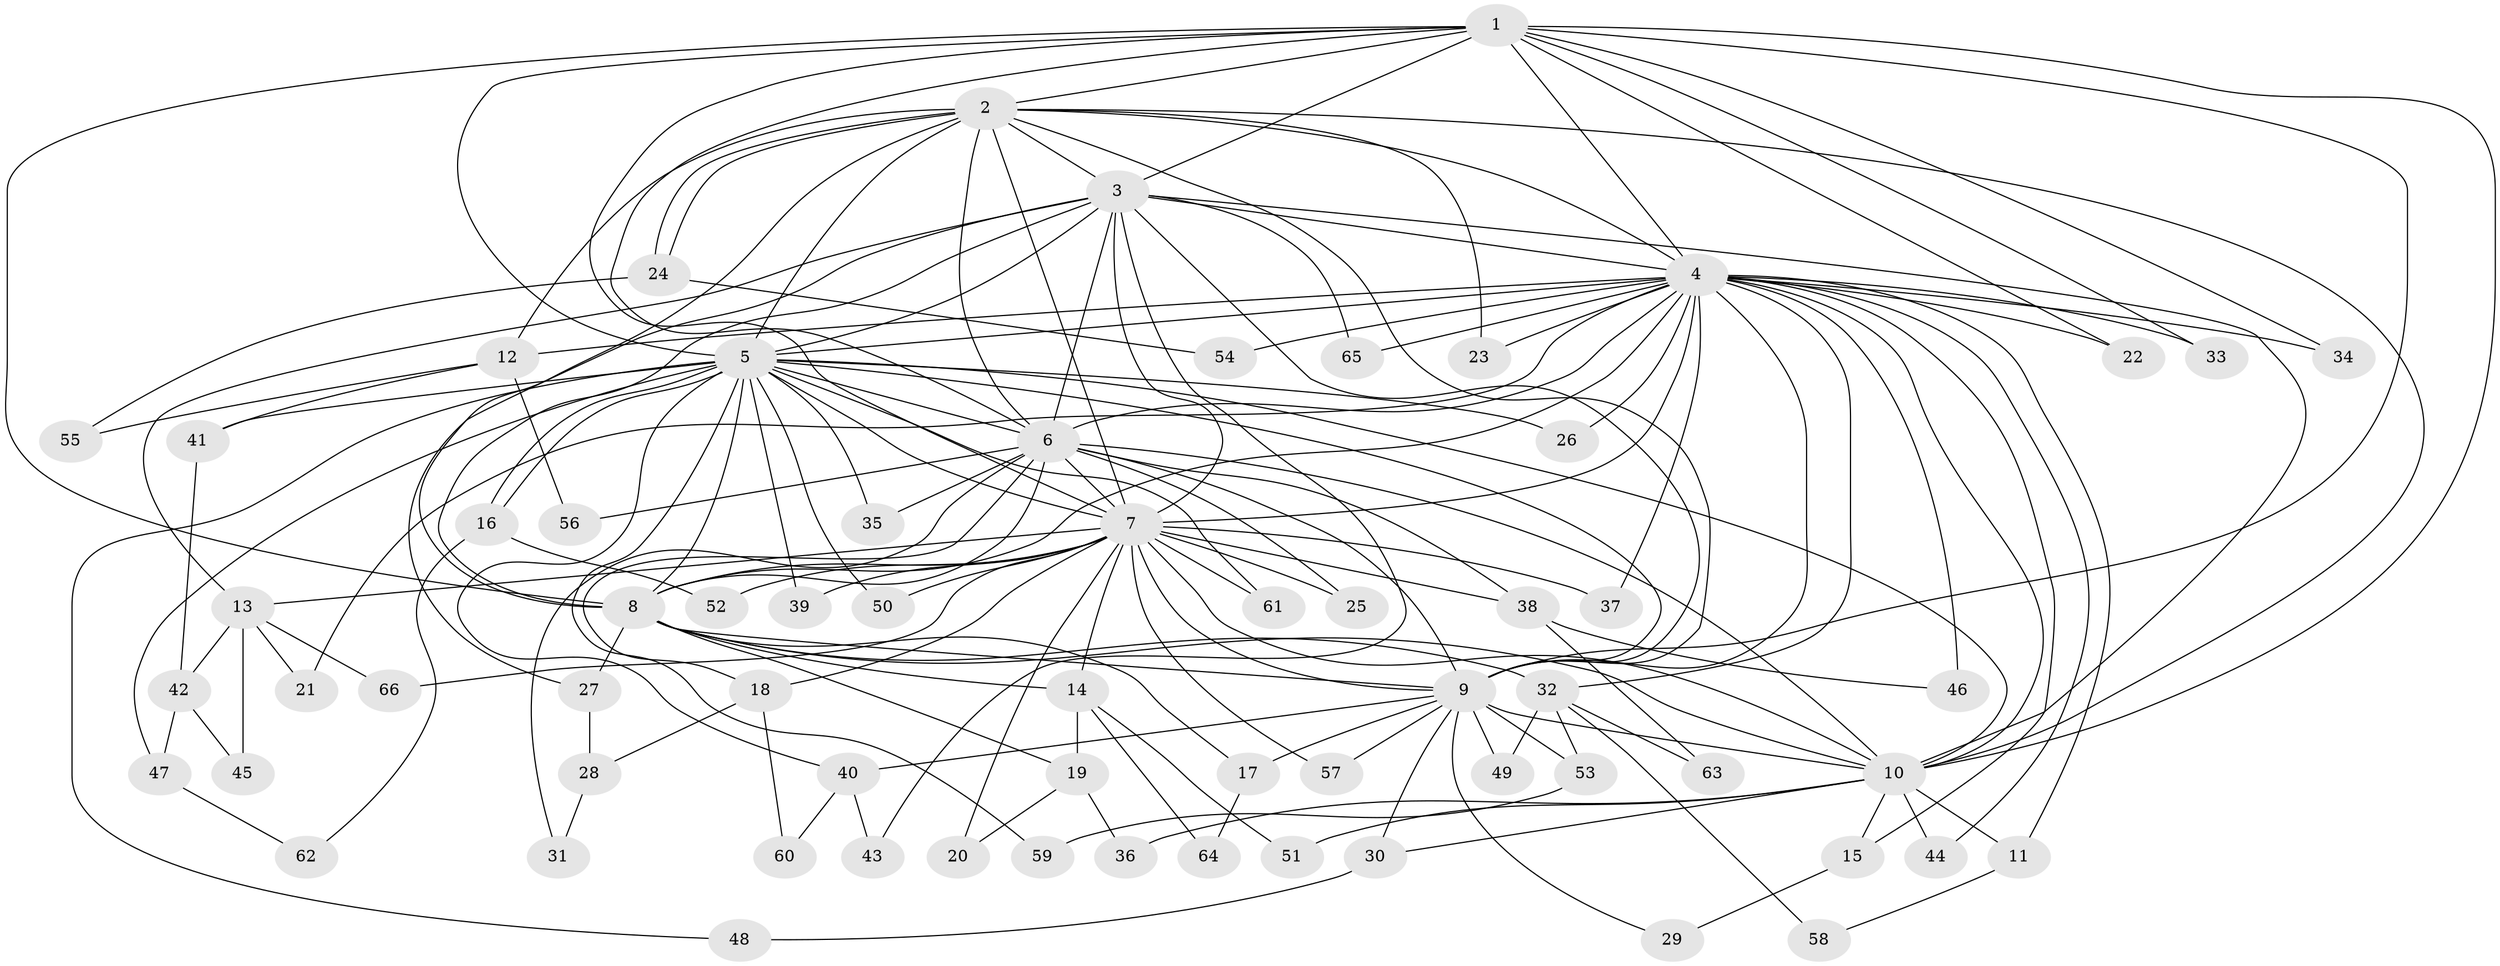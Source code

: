 // coarse degree distribution, {9: 0.02127659574468085, 16: 0.02127659574468085, 14: 0.02127659574468085, 20: 0.02127659574468085, 17: 0.02127659574468085, 18: 0.0425531914893617, 13: 0.02127659574468085, 3: 0.1702127659574468, 5: 0.06382978723404255, 4: 0.1276595744680851, 2: 0.44680851063829785, 6: 0.02127659574468085}
// Generated by graph-tools (version 1.1) at 2025/23/03/03/25 07:23:48]
// undirected, 66 vertices, 157 edges
graph export_dot {
graph [start="1"]
  node [color=gray90,style=filled];
  1;
  2;
  3;
  4;
  5;
  6;
  7;
  8;
  9;
  10;
  11;
  12;
  13;
  14;
  15;
  16;
  17;
  18;
  19;
  20;
  21;
  22;
  23;
  24;
  25;
  26;
  27;
  28;
  29;
  30;
  31;
  32;
  33;
  34;
  35;
  36;
  37;
  38;
  39;
  40;
  41;
  42;
  43;
  44;
  45;
  46;
  47;
  48;
  49;
  50;
  51;
  52;
  53;
  54;
  55;
  56;
  57;
  58;
  59;
  60;
  61;
  62;
  63;
  64;
  65;
  66;
  1 -- 2;
  1 -- 3;
  1 -- 4;
  1 -- 5;
  1 -- 6;
  1 -- 7;
  1 -- 8;
  1 -- 9;
  1 -- 10;
  1 -- 22;
  1 -- 33;
  1 -- 34;
  2 -- 3;
  2 -- 4;
  2 -- 5;
  2 -- 6;
  2 -- 7;
  2 -- 8;
  2 -- 9;
  2 -- 10;
  2 -- 12;
  2 -- 23;
  2 -- 24;
  2 -- 24;
  3 -- 4;
  3 -- 5;
  3 -- 6;
  3 -- 7;
  3 -- 8;
  3 -- 9;
  3 -- 10;
  3 -- 13;
  3 -- 27;
  3 -- 43;
  3 -- 65;
  4 -- 5;
  4 -- 6;
  4 -- 7;
  4 -- 8;
  4 -- 9;
  4 -- 10;
  4 -- 11;
  4 -- 12;
  4 -- 15;
  4 -- 21;
  4 -- 22;
  4 -- 23;
  4 -- 26;
  4 -- 32;
  4 -- 33;
  4 -- 34;
  4 -- 37;
  4 -- 44;
  4 -- 46;
  4 -- 54;
  4 -- 65;
  5 -- 6;
  5 -- 7;
  5 -- 8;
  5 -- 9;
  5 -- 10;
  5 -- 16;
  5 -- 16;
  5 -- 26;
  5 -- 35;
  5 -- 39;
  5 -- 40;
  5 -- 41;
  5 -- 47;
  5 -- 48;
  5 -- 50;
  5 -- 59;
  5 -- 61;
  6 -- 7;
  6 -- 8;
  6 -- 9;
  6 -- 10;
  6 -- 18;
  6 -- 25;
  6 -- 31;
  6 -- 35;
  6 -- 38;
  6 -- 56;
  7 -- 8;
  7 -- 9;
  7 -- 10;
  7 -- 13;
  7 -- 14;
  7 -- 18;
  7 -- 20;
  7 -- 25;
  7 -- 37;
  7 -- 38;
  7 -- 39;
  7 -- 50;
  7 -- 52;
  7 -- 57;
  7 -- 61;
  7 -- 66;
  8 -- 9;
  8 -- 10;
  8 -- 14;
  8 -- 17;
  8 -- 19;
  8 -- 27;
  8 -- 32;
  9 -- 10;
  9 -- 17;
  9 -- 29;
  9 -- 30;
  9 -- 40;
  9 -- 49;
  9 -- 53;
  9 -- 57;
  10 -- 11;
  10 -- 15;
  10 -- 30;
  10 -- 36;
  10 -- 44;
  10 -- 51;
  11 -- 58;
  12 -- 41;
  12 -- 55;
  12 -- 56;
  13 -- 21;
  13 -- 42;
  13 -- 45;
  13 -- 66;
  14 -- 19;
  14 -- 51;
  14 -- 64;
  15 -- 29;
  16 -- 52;
  16 -- 62;
  17 -- 64;
  18 -- 28;
  18 -- 60;
  19 -- 20;
  19 -- 36;
  24 -- 54;
  24 -- 55;
  27 -- 28;
  28 -- 31;
  30 -- 48;
  32 -- 49;
  32 -- 53;
  32 -- 58;
  32 -- 63;
  38 -- 46;
  38 -- 63;
  40 -- 43;
  40 -- 60;
  41 -- 42;
  42 -- 45;
  42 -- 47;
  47 -- 62;
  53 -- 59;
}
